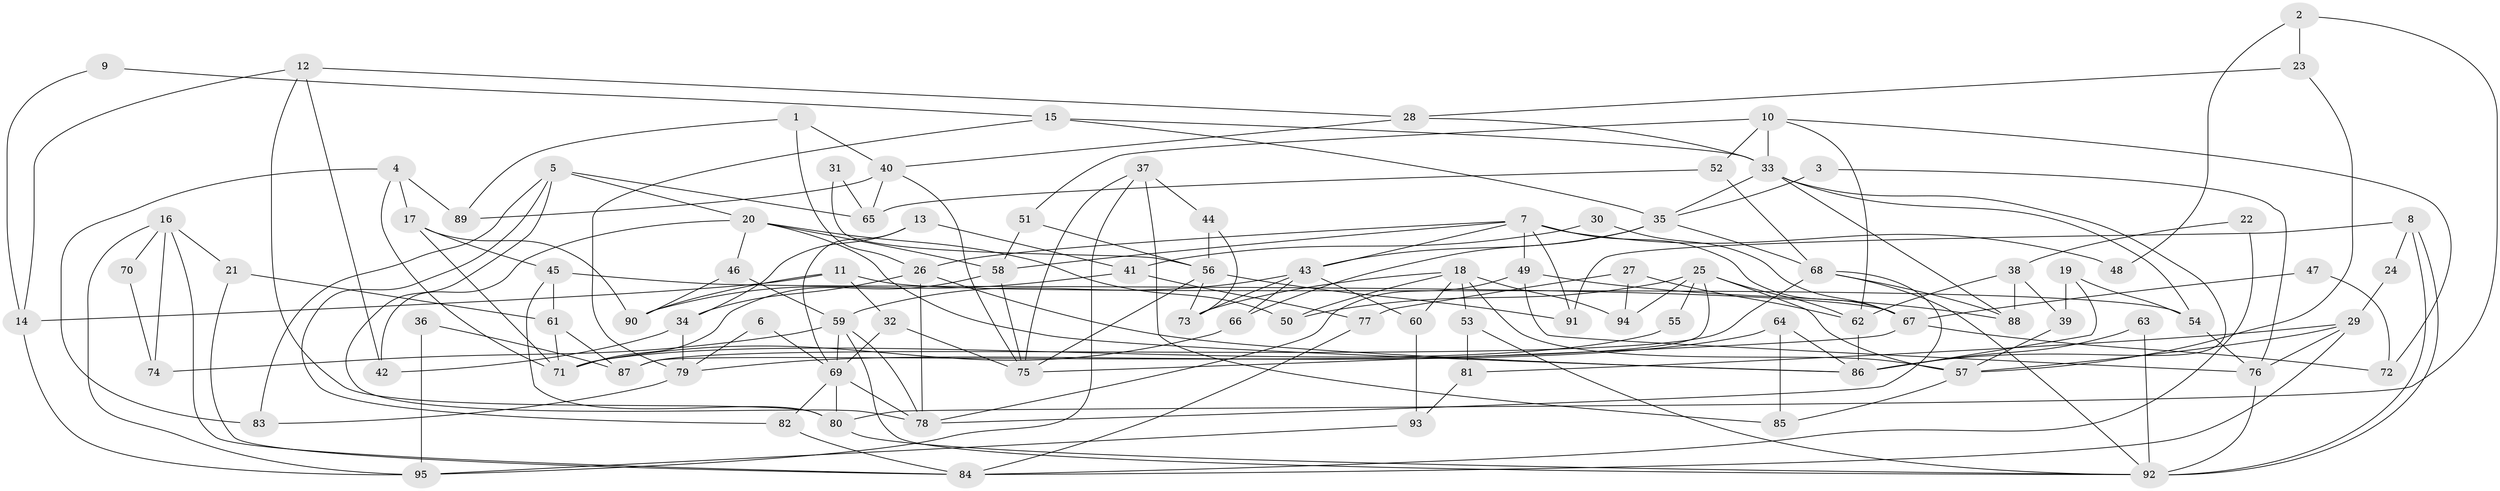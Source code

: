 // Generated by graph-tools (version 1.1) at 2025/15/03/09/25 04:15:18]
// undirected, 95 vertices, 190 edges
graph export_dot {
graph [start="1"]
  node [color=gray90,style=filled];
  1;
  2;
  3;
  4;
  5;
  6;
  7;
  8;
  9;
  10;
  11;
  12;
  13;
  14;
  15;
  16;
  17;
  18;
  19;
  20;
  21;
  22;
  23;
  24;
  25;
  26;
  27;
  28;
  29;
  30;
  31;
  32;
  33;
  34;
  35;
  36;
  37;
  38;
  39;
  40;
  41;
  42;
  43;
  44;
  45;
  46;
  47;
  48;
  49;
  50;
  51;
  52;
  53;
  54;
  55;
  56;
  57;
  58;
  59;
  60;
  61;
  62;
  63;
  64;
  65;
  66;
  67;
  68;
  69;
  70;
  71;
  72;
  73;
  74;
  75;
  76;
  77;
  78;
  79;
  80;
  81;
  82;
  83;
  84;
  85;
  86;
  87;
  88;
  89;
  90;
  91;
  92;
  93;
  94;
  95;
  1 -- 89;
  1 -- 26;
  1 -- 40;
  2 -- 80;
  2 -- 23;
  2 -- 48;
  3 -- 76;
  3 -- 35;
  4 -- 83;
  4 -- 71;
  4 -- 17;
  4 -- 89;
  5 -- 78;
  5 -- 20;
  5 -- 65;
  5 -- 82;
  5 -- 83;
  6 -- 79;
  6 -- 69;
  7 -- 43;
  7 -- 49;
  7 -- 26;
  7 -- 48;
  7 -- 58;
  7 -- 67;
  7 -- 91;
  8 -- 91;
  8 -- 92;
  8 -- 92;
  8 -- 24;
  9 -- 15;
  9 -- 14;
  10 -- 62;
  10 -- 33;
  10 -- 51;
  10 -- 52;
  10 -- 72;
  11 -- 90;
  11 -- 14;
  11 -- 32;
  11 -- 54;
  12 -- 28;
  12 -- 80;
  12 -- 14;
  12 -- 42;
  13 -- 34;
  13 -- 69;
  13 -- 41;
  14 -- 95;
  15 -- 35;
  15 -- 33;
  15 -- 79;
  16 -- 84;
  16 -- 21;
  16 -- 70;
  16 -- 74;
  16 -- 95;
  17 -- 45;
  17 -- 71;
  17 -- 90;
  18 -- 50;
  18 -- 73;
  18 -- 53;
  18 -- 57;
  18 -- 60;
  18 -- 94;
  19 -- 86;
  19 -- 39;
  19 -- 54;
  20 -- 86;
  20 -- 58;
  20 -- 42;
  20 -- 46;
  20 -- 50;
  21 -- 61;
  21 -- 84;
  22 -- 38;
  22 -- 84;
  23 -- 28;
  23 -- 57;
  24 -- 29;
  25 -- 57;
  25 -- 94;
  25 -- 50;
  25 -- 55;
  25 -- 62;
  25 -- 87;
  26 -- 34;
  26 -- 78;
  26 -- 86;
  27 -- 62;
  27 -- 77;
  27 -- 94;
  28 -- 33;
  28 -- 40;
  29 -- 81;
  29 -- 76;
  29 -- 57;
  29 -- 84;
  30 -- 41;
  30 -- 67;
  31 -- 56;
  31 -- 65;
  32 -- 69;
  32 -- 75;
  33 -- 35;
  33 -- 54;
  33 -- 86;
  33 -- 88;
  34 -- 42;
  34 -- 79;
  35 -- 66;
  35 -- 68;
  35 -- 43;
  36 -- 95;
  36 -- 87;
  37 -- 75;
  37 -- 44;
  37 -- 85;
  37 -- 95;
  38 -- 88;
  38 -- 62;
  38 -- 39;
  39 -- 57;
  40 -- 65;
  40 -- 75;
  40 -- 89;
  41 -- 90;
  41 -- 77;
  43 -- 59;
  43 -- 60;
  43 -- 66;
  43 -- 73;
  44 -- 73;
  44 -- 56;
  45 -- 67;
  45 -- 61;
  45 -- 80;
  46 -- 59;
  46 -- 90;
  47 -- 67;
  47 -- 72;
  49 -- 88;
  49 -- 78;
  49 -- 76;
  51 -- 58;
  51 -- 56;
  52 -- 68;
  52 -- 65;
  53 -- 92;
  53 -- 81;
  54 -- 76;
  55 -- 71;
  56 -- 75;
  56 -- 73;
  56 -- 91;
  57 -- 85;
  58 -- 75;
  58 -- 71;
  59 -- 78;
  59 -- 92;
  59 -- 69;
  59 -- 74;
  60 -- 93;
  61 -- 87;
  61 -- 71;
  62 -- 86;
  63 -- 92;
  63 -- 86;
  64 -- 86;
  64 -- 85;
  64 -- 79;
  66 -- 71;
  67 -- 75;
  67 -- 72;
  68 -- 92;
  68 -- 78;
  68 -- 87;
  68 -- 88;
  69 -- 80;
  69 -- 78;
  69 -- 82;
  70 -- 74;
  76 -- 92;
  77 -- 84;
  79 -- 83;
  80 -- 92;
  81 -- 93;
  82 -- 84;
  93 -- 95;
}
